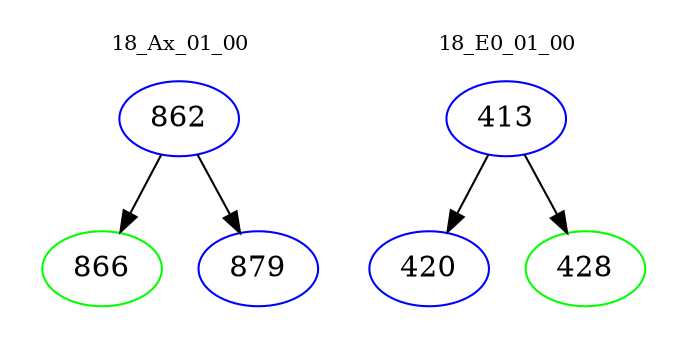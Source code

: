 digraph{
subgraph cluster_0 {
color = white
label = "18_Ax_01_00";
fontsize=10;
T0_862 [label="862", color="blue"]
T0_862 -> T0_866 [color="black"]
T0_866 [label="866", color="green"]
T0_862 -> T0_879 [color="black"]
T0_879 [label="879", color="blue"]
}
subgraph cluster_1 {
color = white
label = "18_E0_01_00";
fontsize=10;
T1_413 [label="413", color="blue"]
T1_413 -> T1_420 [color="black"]
T1_420 [label="420", color="blue"]
T1_413 -> T1_428 [color="black"]
T1_428 [label="428", color="green"]
}
}
